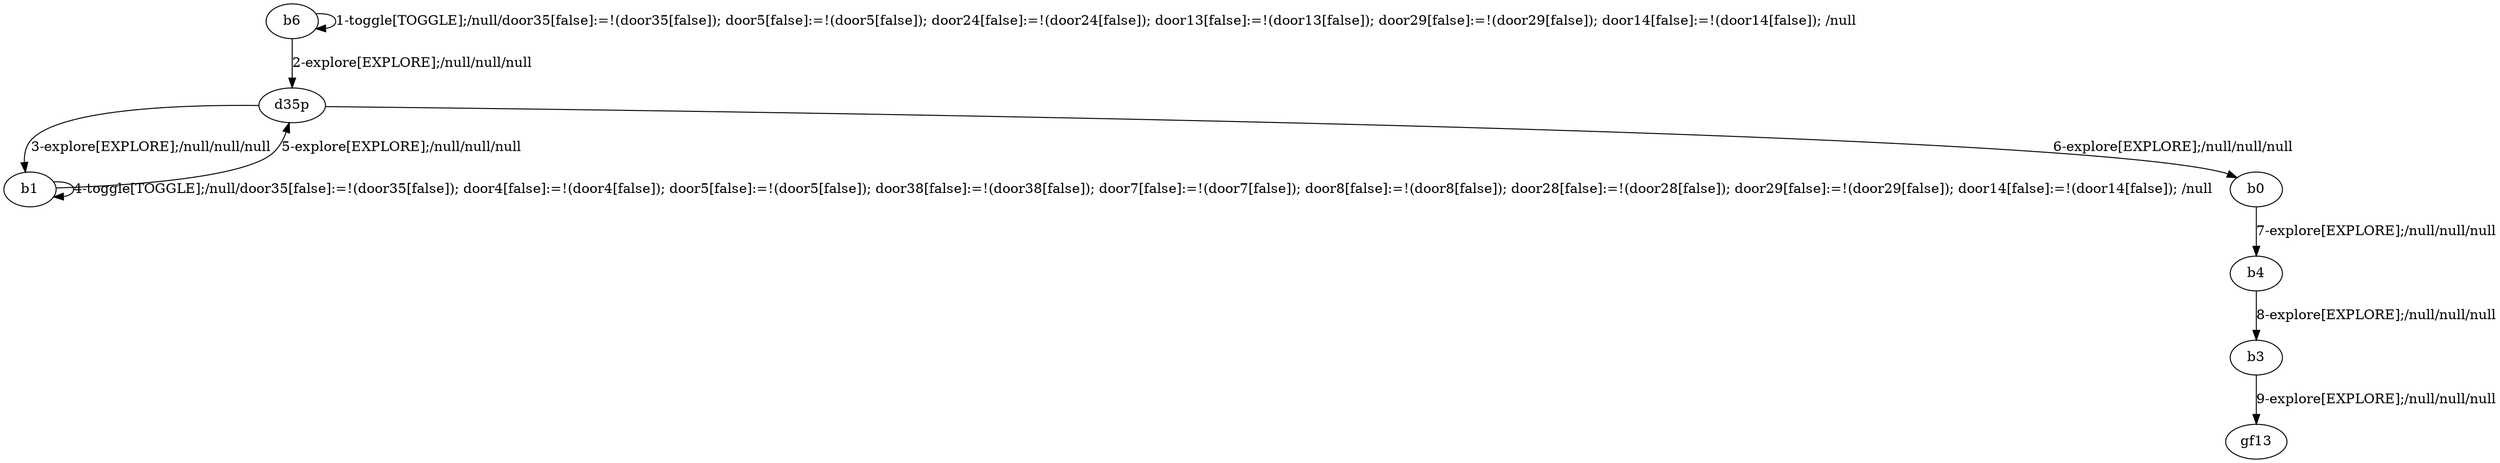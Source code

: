 # Total number of goals covered by this test: 2
# d35p --> b0
# b1 --> b1

digraph g {
"b6" -> "b6" [label = "1-toggle[TOGGLE];/null/door35[false]:=!(door35[false]); door5[false]:=!(door5[false]); door24[false]:=!(door24[false]); door13[false]:=!(door13[false]); door29[false]:=!(door29[false]); door14[false]:=!(door14[false]); /null"];
"b6" -> "d35p" [label = "2-explore[EXPLORE];/null/null/null"];
"d35p" -> "b1" [label = "3-explore[EXPLORE];/null/null/null"];
"b1" -> "b1" [label = "4-toggle[TOGGLE];/null/door35[false]:=!(door35[false]); door4[false]:=!(door4[false]); door5[false]:=!(door5[false]); door38[false]:=!(door38[false]); door7[false]:=!(door7[false]); door8[false]:=!(door8[false]); door28[false]:=!(door28[false]); door29[false]:=!(door29[false]); door14[false]:=!(door14[false]); /null"];
"b1" -> "d35p" [label = "5-explore[EXPLORE];/null/null/null"];
"d35p" -> "b0" [label = "6-explore[EXPLORE];/null/null/null"];
"b0" -> "b4" [label = "7-explore[EXPLORE];/null/null/null"];
"b4" -> "b3" [label = "8-explore[EXPLORE];/null/null/null"];
"b3" -> "gf13" [label = "9-explore[EXPLORE];/null/null/null"];
}